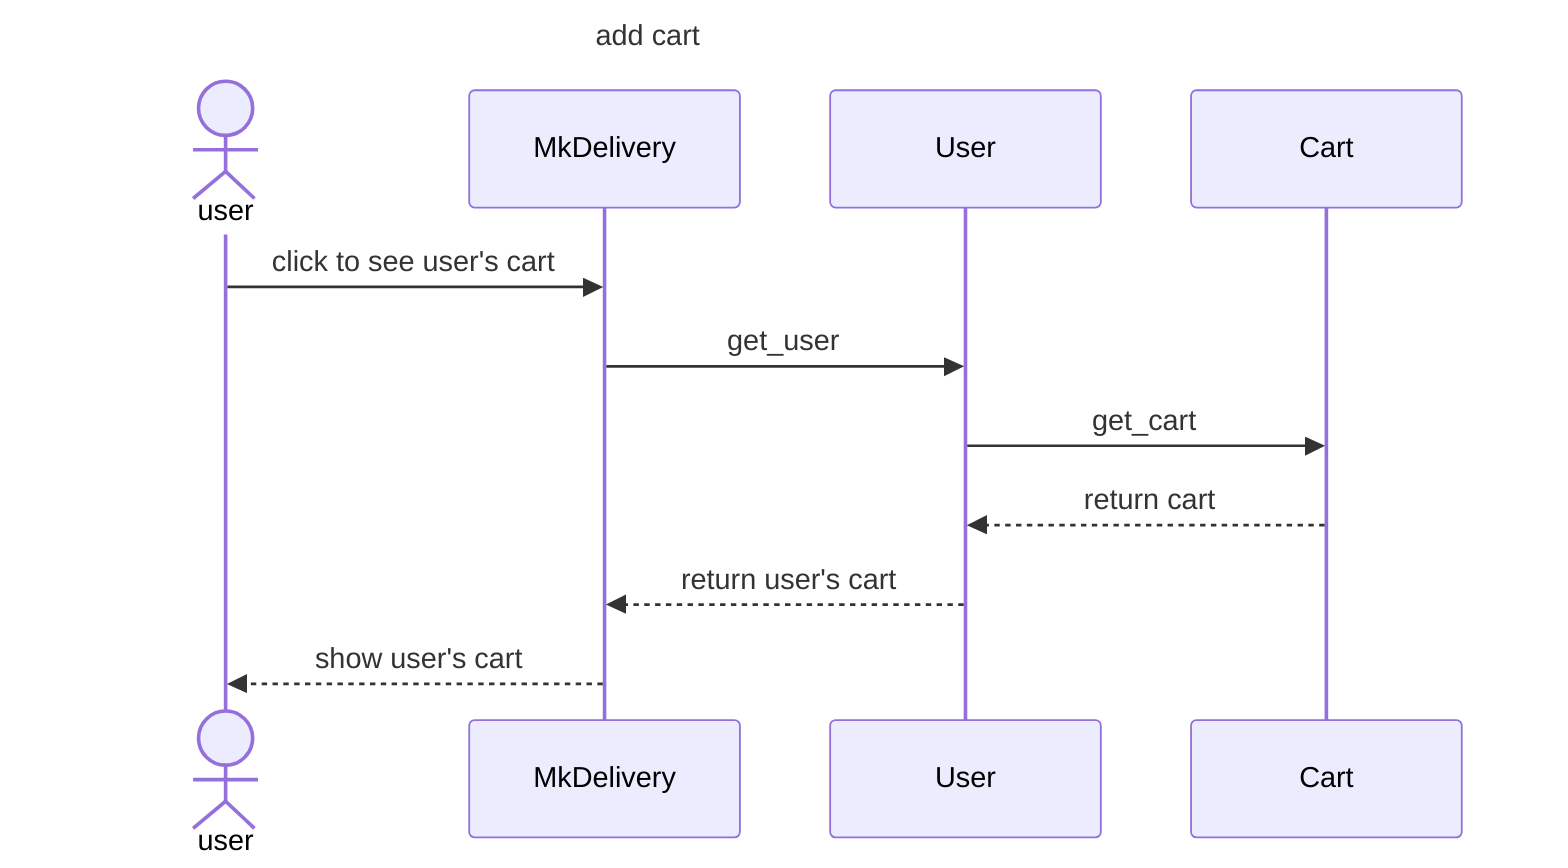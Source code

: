 sequenceDiagram
    title add cart
    actor user 
    participant MkDelivery
    participant User
    participant Cart 
    
    user ->> MkDelivery :click to see user's cart
    MkDelivery ->> User:get_user
    User ->> Cart: get_cart
    Cart -->> User: return cart
    User -->> MkDelivery :return user's cart
    MkDelivery -->> user:show user's cart